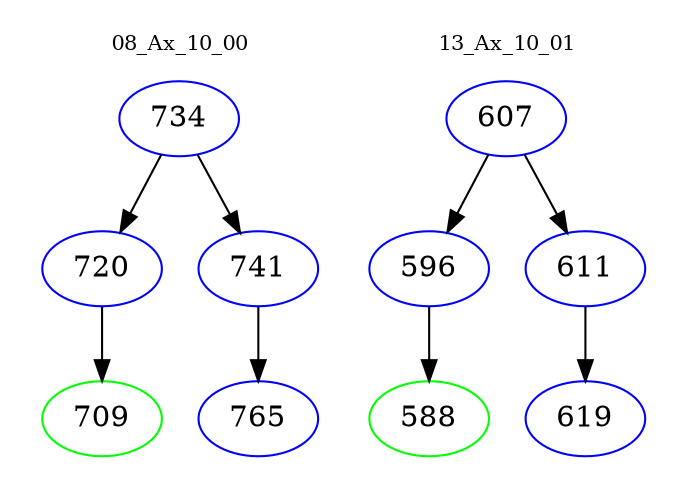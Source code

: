 digraph{
subgraph cluster_0 {
color = white
label = "08_Ax_10_00";
fontsize=10;
T0_734 [label="734", color="blue"]
T0_734 -> T0_720 [color="black"]
T0_720 [label="720", color="blue"]
T0_720 -> T0_709 [color="black"]
T0_709 [label="709", color="green"]
T0_734 -> T0_741 [color="black"]
T0_741 [label="741", color="blue"]
T0_741 -> T0_765 [color="black"]
T0_765 [label="765", color="blue"]
}
subgraph cluster_1 {
color = white
label = "13_Ax_10_01";
fontsize=10;
T1_607 [label="607", color="blue"]
T1_607 -> T1_596 [color="black"]
T1_596 [label="596", color="blue"]
T1_596 -> T1_588 [color="black"]
T1_588 [label="588", color="green"]
T1_607 -> T1_611 [color="black"]
T1_611 [label="611", color="blue"]
T1_611 -> T1_619 [color="black"]
T1_619 [label="619", color="blue"]
}
}
